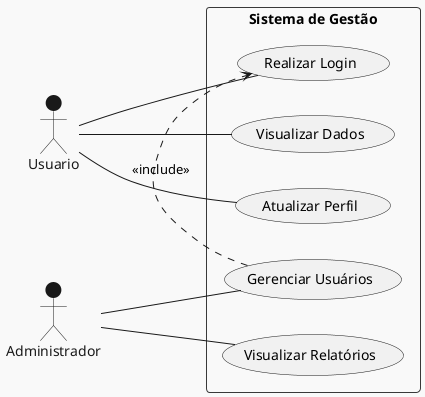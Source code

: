 @startuml
!theme mars
left to right direction

actor Usuario
actor Administrador

rectangle "Sistema de Gestão" {
    Usuario -- (Realizar Login)
    Usuario -- (Visualizar Dados)
    Usuario -- (Atualizar Perfil)
    Administrador -- (Gerenciar Usuários)
    Administrador -- (Visualizar Relatórios)
    (Gerenciar Usuários) .> (Realizar Login) : <<include>>
}

@enduml